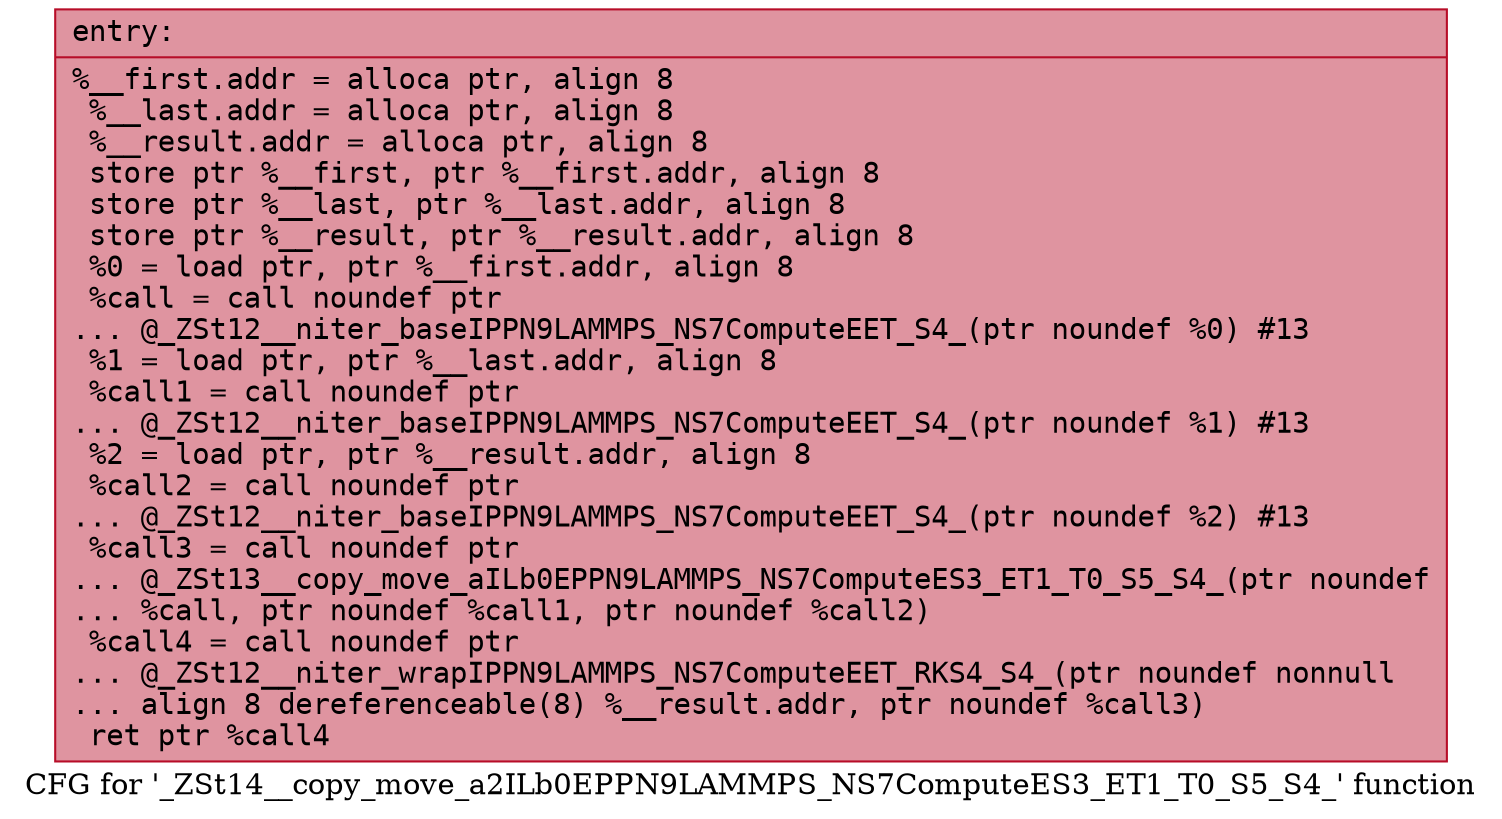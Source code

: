digraph "CFG for '_ZSt14__copy_move_a2ILb0EPPN9LAMMPS_NS7ComputeES3_ET1_T0_S5_S4_' function" {
	label="CFG for '_ZSt14__copy_move_a2ILb0EPPN9LAMMPS_NS7ComputeES3_ET1_T0_S5_S4_' function";

	Node0x561f16593370 [shape=record,color="#b70d28ff", style=filled, fillcolor="#b70d2870" fontname="Courier",label="{entry:\l|  %__first.addr = alloca ptr, align 8\l  %__last.addr = alloca ptr, align 8\l  %__result.addr = alloca ptr, align 8\l  store ptr %__first, ptr %__first.addr, align 8\l  store ptr %__last, ptr %__last.addr, align 8\l  store ptr %__result, ptr %__result.addr, align 8\l  %0 = load ptr, ptr %__first.addr, align 8\l  %call = call noundef ptr\l... @_ZSt12__niter_baseIPPN9LAMMPS_NS7ComputeEET_S4_(ptr noundef %0) #13\l  %1 = load ptr, ptr %__last.addr, align 8\l  %call1 = call noundef ptr\l... @_ZSt12__niter_baseIPPN9LAMMPS_NS7ComputeEET_S4_(ptr noundef %1) #13\l  %2 = load ptr, ptr %__result.addr, align 8\l  %call2 = call noundef ptr\l... @_ZSt12__niter_baseIPPN9LAMMPS_NS7ComputeEET_S4_(ptr noundef %2) #13\l  %call3 = call noundef ptr\l... @_ZSt13__copy_move_aILb0EPPN9LAMMPS_NS7ComputeES3_ET1_T0_S5_S4_(ptr noundef\l... %call, ptr noundef %call1, ptr noundef %call2)\l  %call4 = call noundef ptr\l... @_ZSt12__niter_wrapIPPN9LAMMPS_NS7ComputeEET_RKS4_S4_(ptr noundef nonnull\l... align 8 dereferenceable(8) %__result.addr, ptr noundef %call3)\l  ret ptr %call4\l}"];
}
